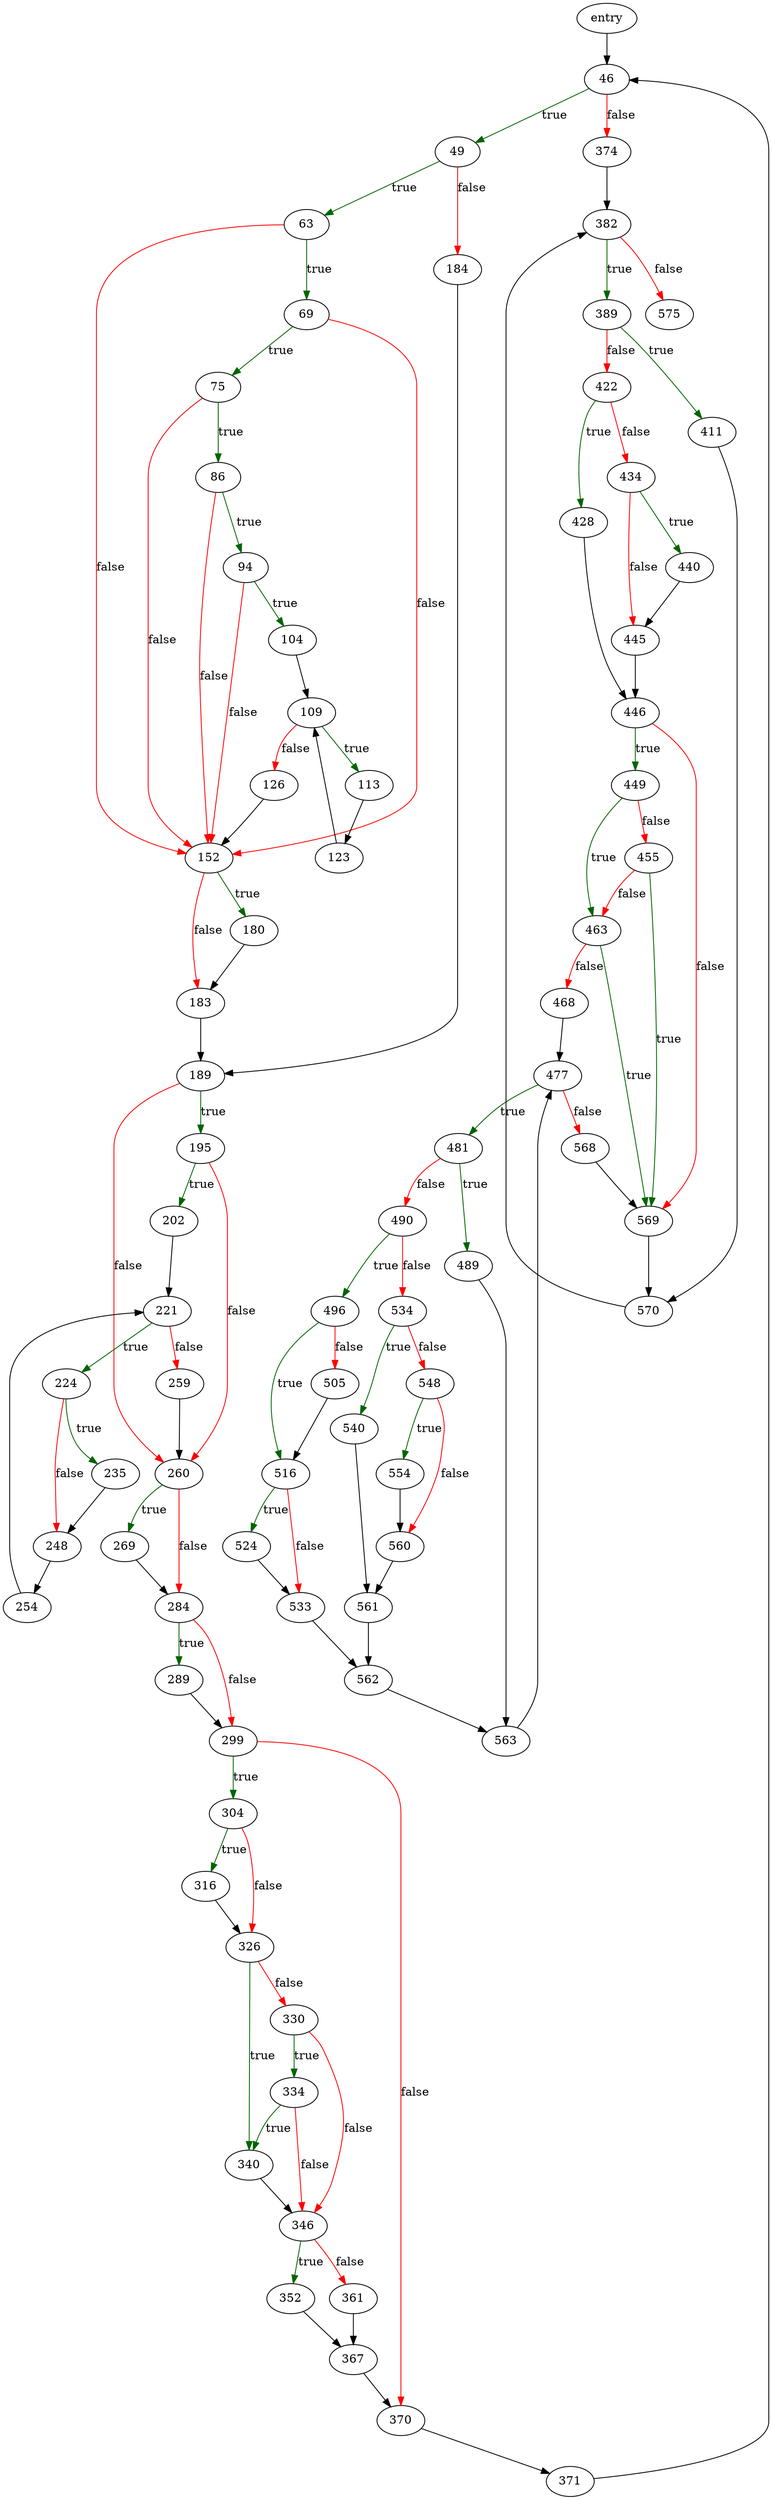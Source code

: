 digraph "sqlite3WhereEnd" {
	// Node definitions.
	1 [label=entry];
	46;
	49;
	63;
	69;
	75;
	86;
	94;
	104;
	109;
	113;
	123;
	126;
	152;
	180;
	183;
	184;
	189;
	195;
	202;
	221;
	224;
	235;
	248;
	254;
	259;
	260;
	269;
	284;
	289;
	299;
	304;
	316;
	326;
	330;
	334;
	340;
	346;
	352;
	361;
	367;
	370;
	371;
	374;
	382;
	389;
	411;
	422;
	428;
	434;
	440;
	445;
	446;
	449;
	455;
	463;
	468;
	477;
	481;
	489;
	490;
	496;
	505;
	516;
	524;
	533;
	534;
	540;
	548;
	554;
	560;
	561;
	562;
	563;
	568;
	569;
	570;
	575;

	// Edge definitions.
	1 -> 46;
	46 -> 49 [
		color=darkgreen
		label=true
	];
	46 -> 374 [
		color=red
		label=false
	];
	49 -> 63 [
		color=darkgreen
		label=true
	];
	49 -> 184 [
		color=red
		label=false
	];
	63 -> 69 [
		color=darkgreen
		label=true
	];
	63 -> 152 [
		color=red
		label=false
	];
	69 -> 75 [
		color=darkgreen
		label=true
	];
	69 -> 152 [
		color=red
		label=false
	];
	75 -> 86 [
		color=darkgreen
		label=true
	];
	75 -> 152 [
		color=red
		label=false
	];
	86 -> 94 [
		color=darkgreen
		label=true
	];
	86 -> 152 [
		color=red
		label=false
	];
	94 -> 104 [
		color=darkgreen
		label=true
	];
	94 -> 152 [
		color=red
		label=false
	];
	104 -> 109;
	109 -> 113 [
		color=darkgreen
		label=true
	];
	109 -> 126 [
		color=red
		label=false
	];
	113 -> 123;
	123 -> 109;
	126 -> 152;
	152 -> 180 [
		color=darkgreen
		label=true
	];
	152 -> 183 [
		color=red
		label=false
	];
	180 -> 183;
	183 -> 189;
	184 -> 189;
	189 -> 195 [
		color=darkgreen
		label=true
	];
	189 -> 260 [
		color=red
		label=false
	];
	195 -> 202 [
		color=darkgreen
		label=true
	];
	195 -> 260 [
		color=red
		label=false
	];
	202 -> 221;
	221 -> 224 [
		color=darkgreen
		label=true
	];
	221 -> 259 [
		color=red
		label=false
	];
	224 -> 235 [
		color=darkgreen
		label=true
	];
	224 -> 248 [
		color=red
		label=false
	];
	235 -> 248;
	248 -> 254;
	254 -> 221;
	259 -> 260;
	260 -> 269 [
		color=darkgreen
		label=true
	];
	260 -> 284 [
		color=red
		label=false
	];
	269 -> 284;
	284 -> 289 [
		color=darkgreen
		label=true
	];
	284 -> 299 [
		color=red
		label=false
	];
	289 -> 299;
	299 -> 304 [
		color=darkgreen
		label=true
	];
	299 -> 370 [
		color=red
		label=false
	];
	304 -> 316 [
		color=darkgreen
		label=true
	];
	304 -> 326 [
		color=red
		label=false
	];
	316 -> 326;
	326 -> 330 [
		color=red
		label=false
	];
	326 -> 340 [
		color=darkgreen
		label=true
	];
	330 -> 334 [
		color=darkgreen
		label=true
	];
	330 -> 346 [
		color=red
		label=false
	];
	334 -> 340 [
		color=darkgreen
		label=true
	];
	334 -> 346 [
		color=red
		label=false
	];
	340 -> 346;
	346 -> 352 [
		color=darkgreen
		label=true
	];
	346 -> 361 [
		color=red
		label=false
	];
	352 -> 367;
	361 -> 367;
	367 -> 370;
	370 -> 371;
	371 -> 46;
	374 -> 382;
	382 -> 389 [
		color=darkgreen
		label=true
	];
	382 -> 575 [
		color=red
		label=false
	];
	389 -> 411 [
		color=darkgreen
		label=true
	];
	389 -> 422 [
		color=red
		label=false
	];
	411 -> 570;
	422 -> 428 [
		color=darkgreen
		label=true
	];
	422 -> 434 [
		color=red
		label=false
	];
	428 -> 446;
	434 -> 440 [
		color=darkgreen
		label=true
	];
	434 -> 445 [
		color=red
		label=false
	];
	440 -> 445;
	445 -> 446;
	446 -> 449 [
		color=darkgreen
		label=true
	];
	446 -> 569 [
		color=red
		label=false
	];
	449 -> 455 [
		color=red
		label=false
	];
	449 -> 463 [
		color=darkgreen
		label=true
	];
	455 -> 463 [
		color=red
		label=false
	];
	455 -> 569 [
		color=darkgreen
		label=true
	];
	463 -> 468 [
		color=red
		label=false
	];
	463 -> 569 [
		color=darkgreen
		label=true
	];
	468 -> 477;
	477 -> 481 [
		color=darkgreen
		label=true
	];
	477 -> 568 [
		color=red
		label=false
	];
	481 -> 489 [
		color=darkgreen
		label=true
	];
	481 -> 490 [
		color=red
		label=false
	];
	489 -> 563;
	490 -> 496 [
		color=darkgreen
		label=true
	];
	490 -> 534 [
		color=red
		label=false
	];
	496 -> 505 [
		color=red
		label=false
	];
	496 -> 516 [
		color=darkgreen
		label=true
	];
	505 -> 516;
	516 -> 524 [
		color=darkgreen
		label=true
	];
	516 -> 533 [
		color=red
		label=false
	];
	524 -> 533;
	533 -> 562;
	534 -> 540 [
		color=darkgreen
		label=true
	];
	534 -> 548 [
		color=red
		label=false
	];
	540 -> 561;
	548 -> 554 [
		color=darkgreen
		label=true
	];
	548 -> 560 [
		color=red
		label=false
	];
	554 -> 560;
	560 -> 561;
	561 -> 562;
	562 -> 563;
	563 -> 477;
	568 -> 569;
	569 -> 570;
	570 -> 382;
}